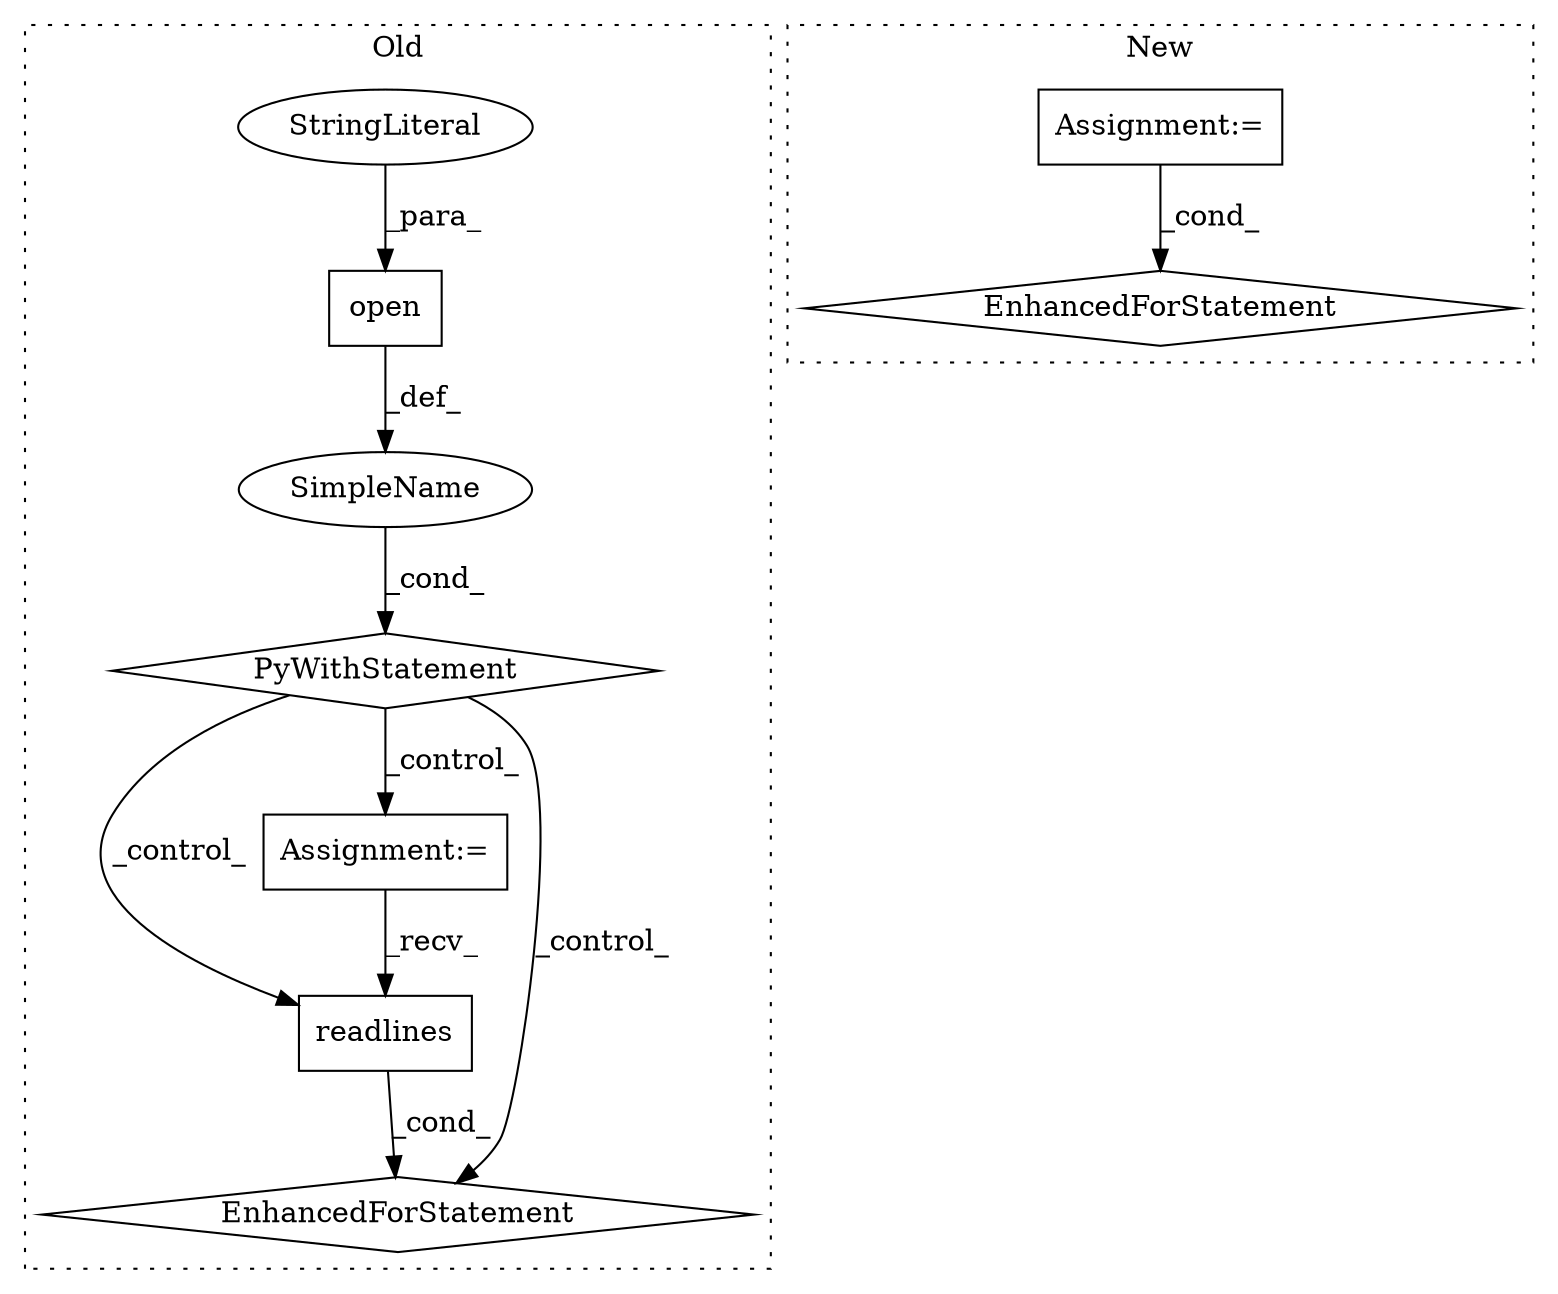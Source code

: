 digraph G {
subgraph cluster0 {
1 [label="readlines" a="32" s="1399" l="11" shape="box"];
4 [label="EnhancedForStatement" a="70" s="1320,1410" l="61,2" shape="diamond"];
5 [label="SimpleName" a="42" s="" l="" shape="ellipse"];
6 [label="PyWithStatement" a="104" s="1257,1289" l="10,2" shape="diamond"];
7 [label="open" a="32" s="1267,1288" l="5,1" shape="box"];
8 [label="StringLiteral" a="45" s="1285" l="3" shape="ellipse"];
9 [label="Assignment:=" a="7" s="1306" l="4" shape="box"];
label = "Old";
style="dotted";
}
subgraph cluster1 {
2 [label="EnhancedForStatement" a="70" s="2210,2338" l="76,2" shape="diamond"];
3 [label="Assignment:=" a="7" s="2210,2338" l="76,2" shape="box"];
label = "New";
style="dotted";
}
1 -> 4 [label="_cond_"];
3 -> 2 [label="_cond_"];
5 -> 6 [label="_cond_"];
6 -> 4 [label="_control_"];
6 -> 9 [label="_control_"];
6 -> 1 [label="_control_"];
7 -> 5 [label="_def_"];
8 -> 7 [label="_para_"];
9 -> 1 [label="_recv_"];
}
